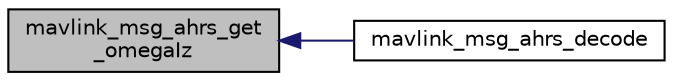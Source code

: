 digraph "mavlink_msg_ahrs_get_omegaIz"
{
 // INTERACTIVE_SVG=YES
  edge [fontname="Helvetica",fontsize="10",labelfontname="Helvetica",labelfontsize="10"];
  node [fontname="Helvetica",fontsize="10",shape=record];
  rankdir="LR";
  Node1 [label="mavlink_msg_ahrs_get\l_omegaIz",height=0.2,width=0.4,color="black", fillcolor="grey75", style="filled" fontcolor="black"];
  Node1 -> Node2 [dir="back",color="midnightblue",fontsize="10",style="solid",fontname="Helvetica"];
  Node2 [label="mavlink_msg_ahrs_decode",height=0.2,width=0.4,color="black", fillcolor="white", style="filled",URL="$v1_80_2ardupilotmega_2mavlink__msg__ahrs_8h.html#a48571b5e50fbba4a201fe03dc96b6329",tooltip="Decode a ahrs message into a struct. "];
}
